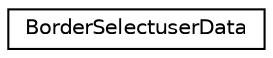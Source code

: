 digraph G
{
  edge [fontname="Helvetica",fontsize="10",labelfontname="Helvetica",labelfontsize="10"];
  node [fontname="Helvetica",fontsize="10",shape=record];
  rankdir=LR;
  Node1 [label="BorderSelectuserData",height=0.2,width=0.4,color="black", fillcolor="white", style="filled",URL="$d2/d92/structBorderSelectuserData.html"];
}
